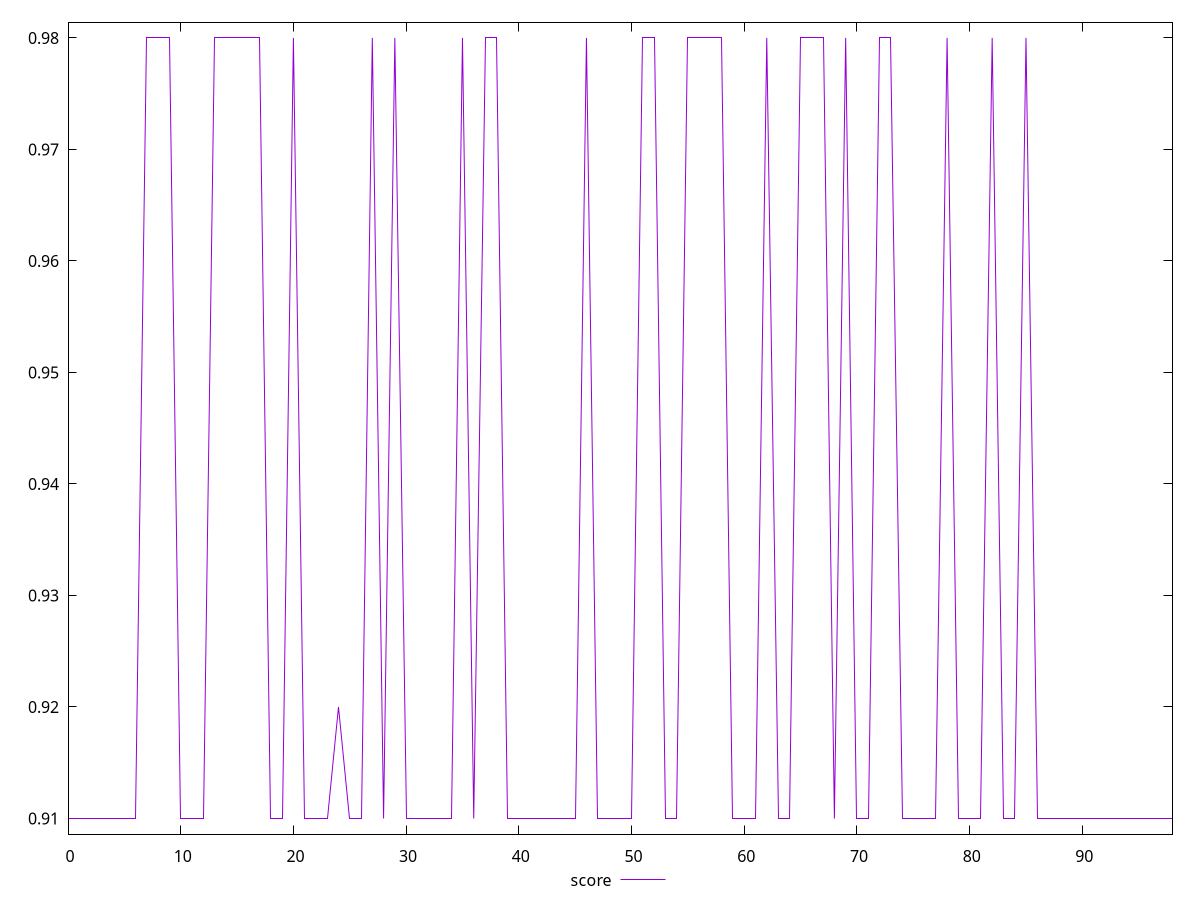 reset

$score <<EOF
0 0.91
1 0.91
2 0.91
3 0.91
4 0.91
5 0.91
6 0.91
7 0.98
8 0.98
9 0.98
10 0.91
11 0.91
12 0.91
13 0.98
14 0.98
15 0.98
16 0.98
17 0.98
18 0.91
19 0.91
20 0.98
21 0.91
22 0.91
23 0.91
24 0.92
25 0.91
26 0.91
27 0.98
28 0.91
29 0.98
30 0.91
31 0.91
32 0.91
33 0.91
34 0.91
35 0.98
36 0.91
37 0.98
38 0.98
39 0.91
40 0.91
41 0.91
42 0.91
43 0.91
44 0.91
45 0.91
46 0.98
47 0.91
48 0.91
49 0.91
50 0.91
51 0.98
52 0.98
53 0.91
54 0.91
55 0.98
56 0.98
57 0.98
58 0.98
59 0.91
60 0.91
61 0.91
62 0.98
63 0.91
64 0.91
65 0.98
66 0.98
67 0.98
68 0.91
69 0.98
70 0.91
71 0.91
72 0.98
73 0.98
74 0.91
75 0.91
76 0.91
77 0.91
78 0.98
79 0.91
80 0.91
81 0.91
82 0.98
83 0.91
84 0.91
85 0.98
86 0.91
87 0.91
88 0.91
89 0.91
90 0.91
91 0.91
92 0.91
93 0.91
94 0.91
95 0.91
96 0.91
97 0.91
98 0.91
EOF

set key outside below
set xrange [0:98]
set yrange [0.9086000000000001:0.9813999999999999]
set trange [0.9086000000000001:0.9813999999999999]
set terminal svg size 640, 500 enhanced background rgb 'white'
set output "reports/report_00027_2021-02-24T12-40-31.850Z/dom-size/samples/card/score/values.svg"

plot $score title "score" with line

reset
